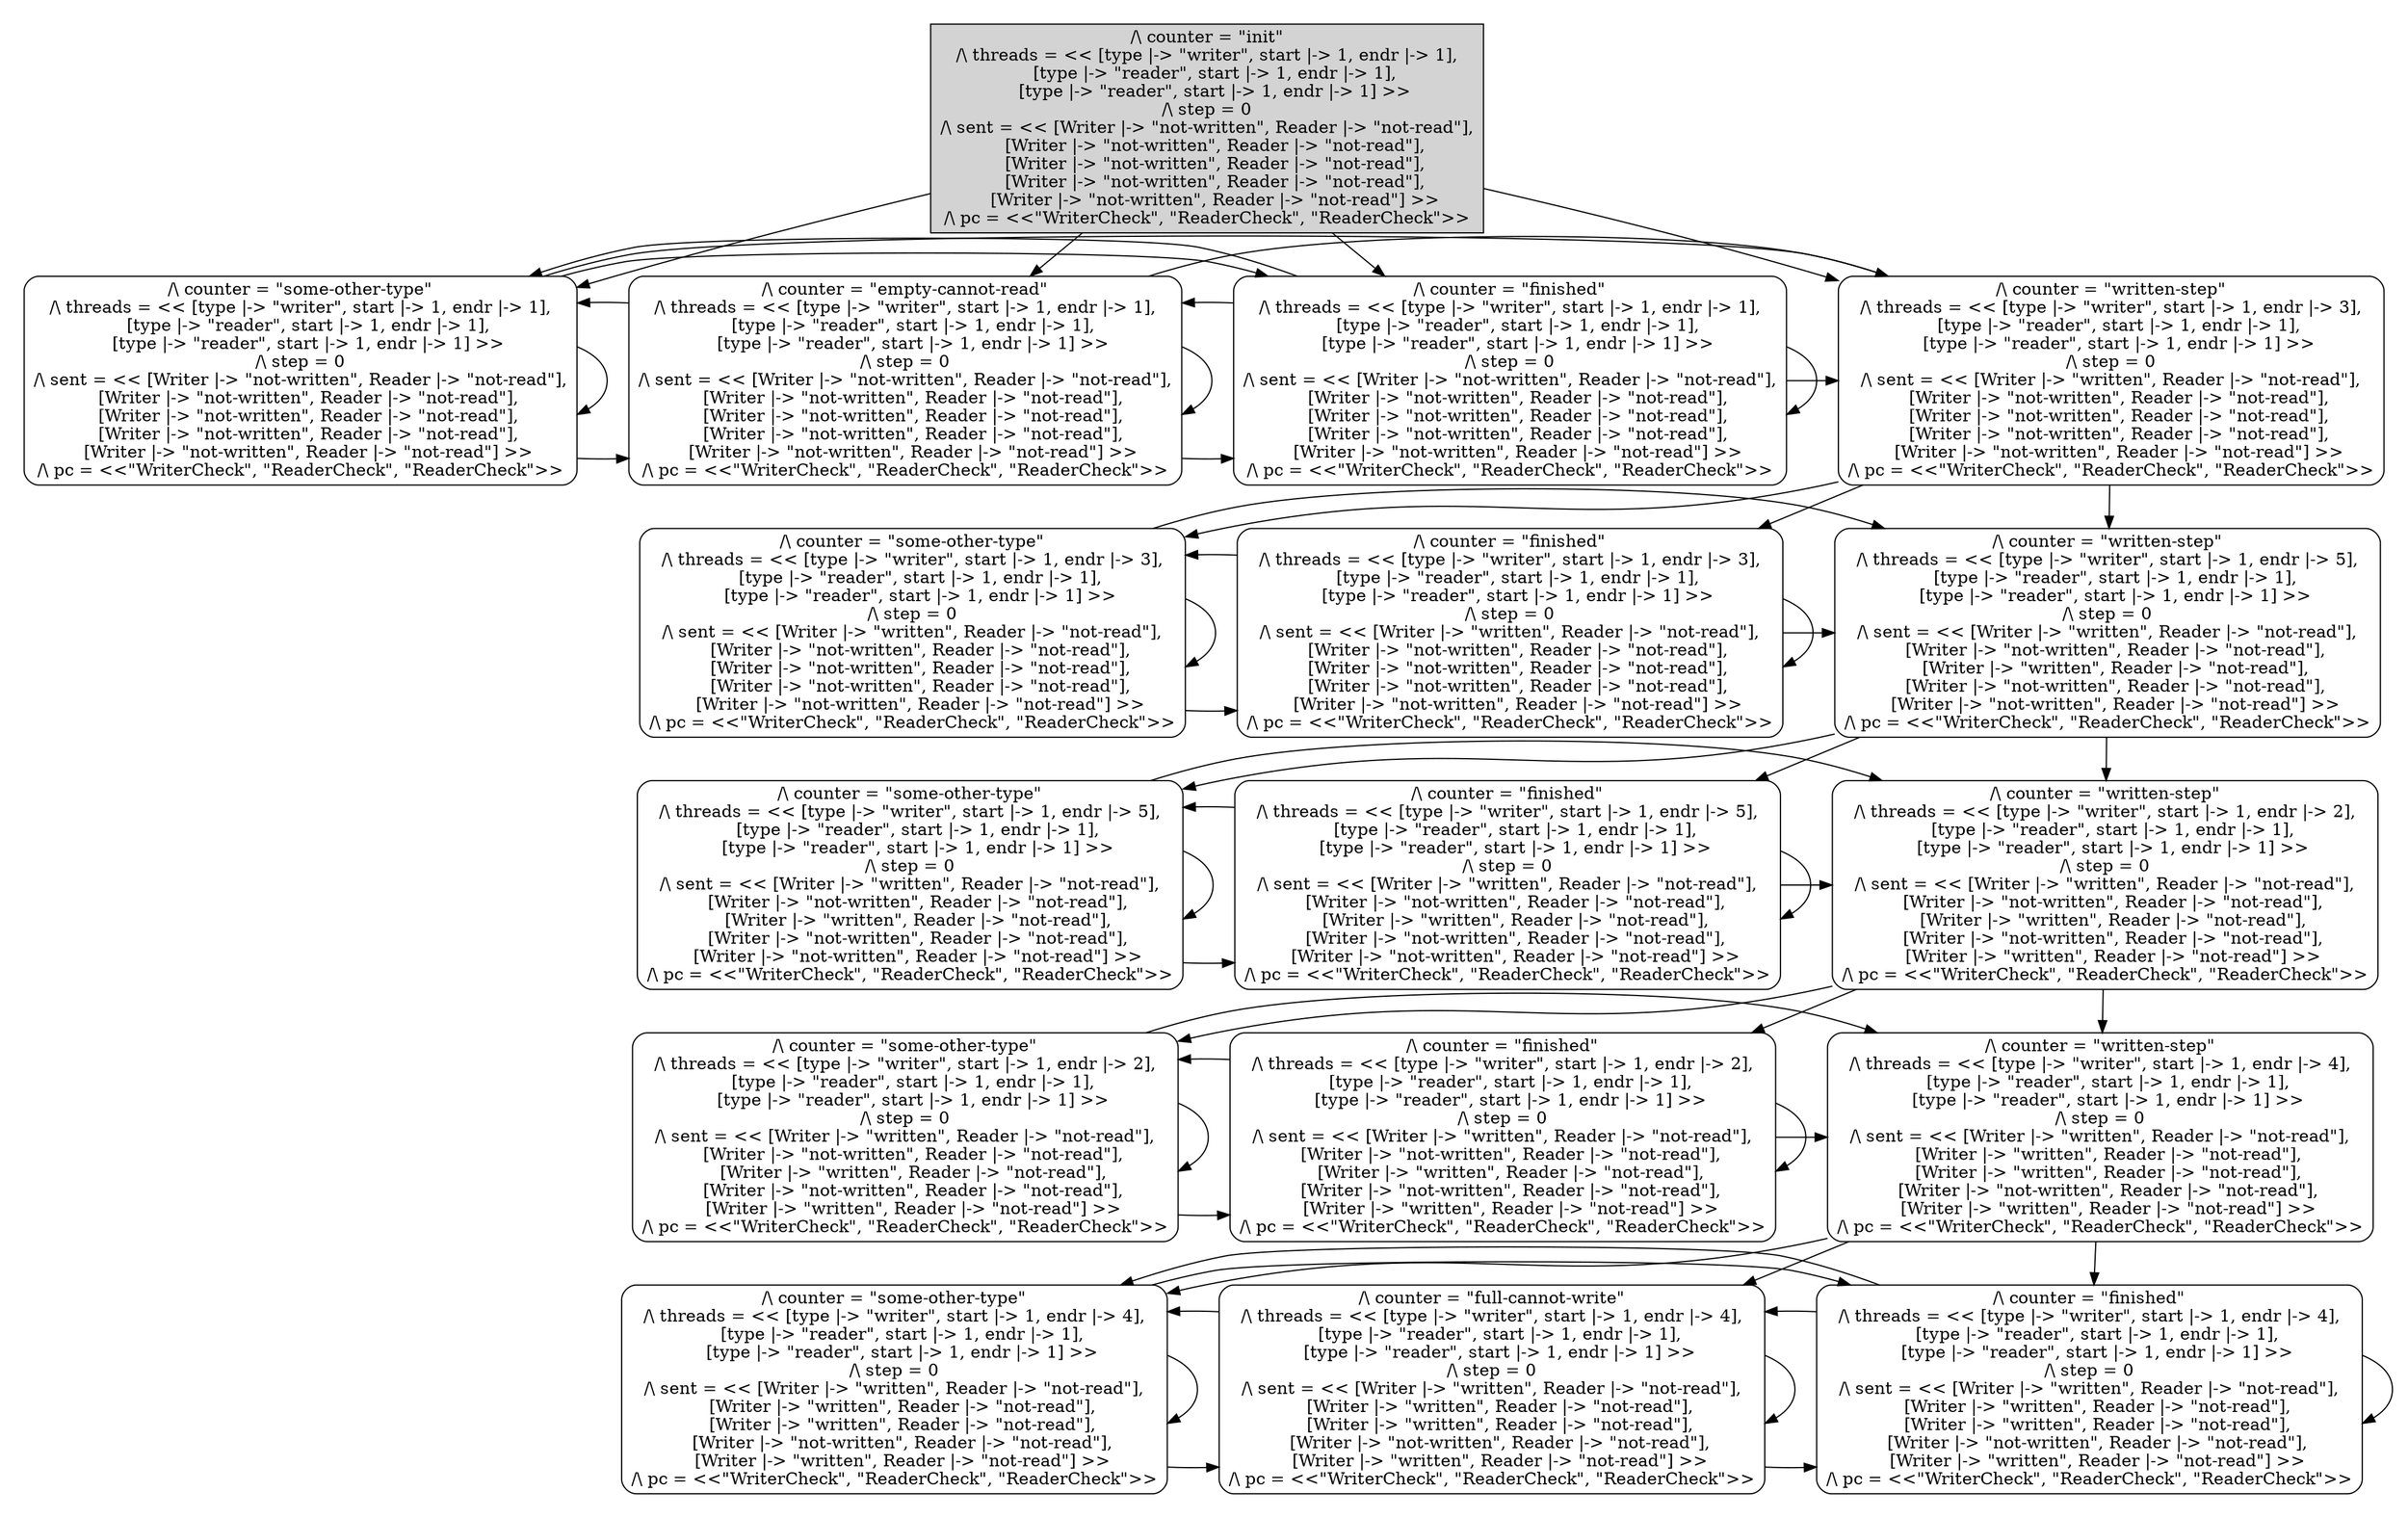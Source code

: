 strict digraph DiskGraph {
node [shape=box,style=rounded]
nodesep=0.35;
subgraph cluster_graph {
color="white";
1247903229951510142 [label="/\\ counter = \"init\"\n/\\ threads = << [type |-> \"writer\", start |-> 1, endr |-> 1],\n   [type |-> \"reader\", start |-> 1, endr |-> 1],\n   [type |-> \"reader\", start |-> 1, endr |-> 1] >>\n/\\ step = 0\n/\\ sent = << [Writer |-> \"not-written\", Reader |-> \"not-read\"],\n   [Writer |-> \"not-written\", Reader |-> \"not-read\"],\n   [Writer |-> \"not-written\", Reader |-> \"not-read\"],\n   [Writer |-> \"not-written\", Reader |-> \"not-read\"],\n   [Writer |-> \"not-written\", Reader |-> \"not-read\"] >>\n/\\ pc = <<\"WriterCheck\", \"ReaderCheck\", \"ReaderCheck\">>",style = filled]
1247903229951510142 -> -1799254454619085155 [label="",color="black",fontcolor="black"];
-1799254454619085155 [label="/\\ counter = \"some-other-type\"\n/\\ threads = << [type |-> \"writer\", start |-> 1, endr |-> 1],\n   [type |-> \"reader\", start |-> 1, endr |-> 1],\n   [type |-> \"reader\", start |-> 1, endr |-> 1] >>\n/\\ step = 0\n/\\ sent = << [Writer |-> \"not-written\", Reader |-> \"not-read\"],\n   [Writer |-> \"not-written\", Reader |-> \"not-read\"],\n   [Writer |-> \"not-written\", Reader |-> \"not-read\"],\n   [Writer |-> \"not-written\", Reader |-> \"not-read\"],\n   [Writer |-> \"not-written\", Reader |-> \"not-read\"] >>\n/\\ pc = <<\"WriterCheck\", \"ReaderCheck\", \"ReaderCheck\">>"];
1247903229951510142 -> 8218613772064513658 [label="",color="black",fontcolor="black"];
8218613772064513658 [label="/\\ counter = \"written-step\"\n/\\ threads = << [type |-> \"writer\", start |-> 1, endr |-> 3],\n   [type |-> \"reader\", start |-> 1, endr |-> 1],\n   [type |-> \"reader\", start |-> 1, endr |-> 1] >>\n/\\ step = 0\n/\\ sent = << [Writer |-> \"written\", Reader |-> \"not-read\"],\n   [Writer |-> \"not-written\", Reader |-> \"not-read\"],\n   [Writer |-> \"not-written\", Reader |-> \"not-read\"],\n   [Writer |-> \"not-written\", Reader |-> \"not-read\"],\n   [Writer |-> \"not-written\", Reader |-> \"not-read\"] >>\n/\\ pc = <<\"WriterCheck\", \"ReaderCheck\", \"ReaderCheck\">>"];
1247903229951510142 -> -3277596573156205560 [label="",color="black",fontcolor="black"];
-3277596573156205560 [label="/\\ counter = \"empty-cannot-read\"\n/\\ threads = << [type |-> \"writer\", start |-> 1, endr |-> 1],\n   [type |-> \"reader\", start |-> 1, endr |-> 1],\n   [type |-> \"reader\", start |-> 1, endr |-> 1] >>\n/\\ step = 0\n/\\ sent = << [Writer |-> \"not-written\", Reader |-> \"not-read\"],\n   [Writer |-> \"not-written\", Reader |-> \"not-read\"],\n   [Writer |-> \"not-written\", Reader |-> \"not-read\"],\n   [Writer |-> \"not-written\", Reader |-> \"not-read\"],\n   [Writer |-> \"not-written\", Reader |-> \"not-read\"] >>\n/\\ pc = <<\"WriterCheck\", \"ReaderCheck\", \"ReaderCheck\">>"];
1247903229951510142 -> -7523442236939707768 [label="",color="black",fontcolor="black"];
-7523442236939707768 [label="/\\ counter = \"finished\"\n/\\ threads = << [type |-> \"writer\", start |-> 1, endr |-> 1],\n   [type |-> \"reader\", start |-> 1, endr |-> 1],\n   [type |-> \"reader\", start |-> 1, endr |-> 1] >>\n/\\ step = 0\n/\\ sent = << [Writer |-> \"not-written\", Reader |-> \"not-read\"],\n   [Writer |-> \"not-written\", Reader |-> \"not-read\"],\n   [Writer |-> \"not-written\", Reader |-> \"not-read\"],\n   [Writer |-> \"not-written\", Reader |-> \"not-read\"],\n   [Writer |-> \"not-written\", Reader |-> \"not-read\"] >>\n/\\ pc = <<\"WriterCheck\", \"ReaderCheck\", \"ReaderCheck\">>"];
1247903229951510142 -> -3277596573156205560 [label="",color="black",fontcolor="black"];
1247903229951510142 -> -7523442236939707768 [label="",color="black",fontcolor="black"];
-1799254454619085155 -> -1799254454619085155 [label="",color="black",fontcolor="black"];
-1799254454619085155 -> 8218613772064513658 [label="",color="black",fontcolor="black"];
-1799254454619085155 -> -3277596573156205560 [label="",color="black",fontcolor="black"];
-1799254454619085155 -> -7523442236939707768 [label="",color="black",fontcolor="black"];
-1799254454619085155 -> -3277596573156205560 [label="",color="black",fontcolor="black"];
-1799254454619085155 -> -7523442236939707768 [label="",color="black",fontcolor="black"];
8218613772064513658 -> 6408789013002642177 [label="",color="black",fontcolor="black"];
6408789013002642177 [label="/\\ counter = \"some-other-type\"\n/\\ threads = << [type |-> \"writer\", start |-> 1, endr |-> 3],\n   [type |-> \"reader\", start |-> 1, endr |-> 1],\n   [type |-> \"reader\", start |-> 1, endr |-> 1] >>\n/\\ step = 0\n/\\ sent = << [Writer |-> \"written\", Reader |-> \"not-read\"],\n   [Writer |-> \"not-written\", Reader |-> \"not-read\"],\n   [Writer |-> \"not-written\", Reader |-> \"not-read\"],\n   [Writer |-> \"not-written\", Reader |-> \"not-read\"],\n   [Writer |-> \"not-written\", Reader |-> \"not-read\"] >>\n/\\ pc = <<\"WriterCheck\", \"ReaderCheck\", \"ReaderCheck\">>"];
8218613772064513658 -> -2846582575545907969 [label="",color="black",fontcolor="black"];
-2846582575545907969 [label="/\\ counter = \"written-step\"\n/\\ threads = << [type |-> \"writer\", start |-> 1, endr |-> 5],\n   [type |-> \"reader\", start |-> 1, endr |-> 1],\n   [type |-> \"reader\", start |-> 1, endr |-> 1] >>\n/\\ step = 0\n/\\ sent = << [Writer |-> \"written\", Reader |-> \"not-read\"],\n   [Writer |-> \"not-written\", Reader |-> \"not-read\"],\n   [Writer |-> \"written\", Reader |-> \"not-read\"],\n   [Writer |-> \"not-written\", Reader |-> \"not-read\"],\n   [Writer |-> \"not-written\", Reader |-> \"not-read\"] >>\n/\\ pc = <<\"WriterCheck\", \"ReaderCheck\", \"ReaderCheck\">>"];
8218613772064513658 -> 6541699578250083775 [label="",color="black",fontcolor="black"];
6541699578250083775 [label="/\\ counter = \"finished\"\n/\\ threads = << [type |-> \"writer\", start |-> 1, endr |-> 3],\n   [type |-> \"reader\", start |-> 1, endr |-> 1],\n   [type |-> \"reader\", start |-> 1, endr |-> 1] >>\n/\\ step = 0\n/\\ sent = << [Writer |-> \"written\", Reader |-> \"not-read\"],\n   [Writer |-> \"not-written\", Reader |-> \"not-read\"],\n   [Writer |-> \"not-written\", Reader |-> \"not-read\"],\n   [Writer |-> \"not-written\", Reader |-> \"not-read\"],\n   [Writer |-> \"not-written\", Reader |-> \"not-read\"] >>\n/\\ pc = <<\"WriterCheck\", \"ReaderCheck\", \"ReaderCheck\">>"];
8218613772064513658 -> 6541699578250083775 [label="",color="black",fontcolor="black"];
-3277596573156205560 -> -1799254454619085155 [label="",color="black",fontcolor="black"];
-3277596573156205560 -> 8218613772064513658 [label="",color="black",fontcolor="black"];
-3277596573156205560 -> -3277596573156205560 [label="",color="black",fontcolor="black"];
-3277596573156205560 -> -7523442236939707768 [label="",color="black",fontcolor="black"];
-3277596573156205560 -> -3277596573156205560 [label="",color="black",fontcolor="black"];
-3277596573156205560 -> -7523442236939707768 [label="",color="black",fontcolor="black"];
-7523442236939707768 -> -1799254454619085155 [label="",color="black",fontcolor="black"];
-7523442236939707768 -> 8218613772064513658 [label="",color="black",fontcolor="black"];
-7523442236939707768 -> -3277596573156205560 [label="",color="black",fontcolor="black"];
-7523442236939707768 -> -7523442236939707768 [label="",color="black",fontcolor="black"];
-7523442236939707768 -> -3277596573156205560 [label="",color="black",fontcolor="black"];
-7523442236939707768 -> -7523442236939707768 [label="",color="black",fontcolor="black"];
6408789013002642177 -> 6408789013002642177 [label="",color="black",fontcolor="black"];
6408789013002642177 -> -2846582575545907969 [label="",color="black",fontcolor="black"];
6408789013002642177 -> 6541699578250083775 [label="",color="black",fontcolor="black"];
6408789013002642177 -> 6541699578250083775 [label="",color="black",fontcolor="black"];
-2846582575545907969 -> 428792972499289411 [label="",color="black",fontcolor="black"];
428792972499289411 [label="/\\ counter = \"some-other-type\"\n/\\ threads = << [type |-> \"writer\", start |-> 1, endr |-> 5],\n   [type |-> \"reader\", start |-> 1, endr |-> 1],\n   [type |-> \"reader\", start |-> 1, endr |-> 1] >>\n/\\ step = 0\n/\\ sent = << [Writer |-> \"written\", Reader |-> \"not-read\"],\n   [Writer |-> \"not-written\", Reader |-> \"not-read\"],\n   [Writer |-> \"written\", Reader |-> \"not-read\"],\n   [Writer |-> \"not-written\", Reader |-> \"not-read\"],\n   [Writer |-> \"not-written\", Reader |-> \"not-read\"] >>\n/\\ pc = <<\"WriterCheck\", \"ReaderCheck\", \"ReaderCheck\">>"];
-2846582575545907969 -> -6976648451263522431 [label="",color="black",fontcolor="black"];
-6976648451263522431 [label="/\\ counter = \"written-step\"\n/\\ threads = << [type |-> \"writer\", start |-> 1, endr |-> 2],\n   [type |-> \"reader\", start |-> 1, endr |-> 1],\n   [type |-> \"reader\", start |-> 1, endr |-> 1] >>\n/\\ step = 0\n/\\ sent = << [Writer |-> \"written\", Reader |-> \"not-read\"],\n   [Writer |-> \"not-written\", Reader |-> \"not-read\"],\n   [Writer |-> \"written\", Reader |-> \"not-read\"],\n   [Writer |-> \"not-written\", Reader |-> \"not-read\"],\n   [Writer |-> \"written\", Reader |-> \"not-read\"] >>\n/\\ pc = <<\"WriterCheck\", \"ReaderCheck\", \"ReaderCheck\">>"];
-2846582575545907969 -> -1849163447193483744 [label="",color="black",fontcolor="black"];
-1849163447193483744 [label="/\\ counter = \"finished\"\n/\\ threads = << [type |-> \"writer\", start |-> 1, endr |-> 5],\n   [type |-> \"reader\", start |-> 1, endr |-> 1],\n   [type |-> \"reader\", start |-> 1, endr |-> 1] >>\n/\\ step = 0\n/\\ sent = << [Writer |-> \"written\", Reader |-> \"not-read\"],\n   [Writer |-> \"not-written\", Reader |-> \"not-read\"],\n   [Writer |-> \"written\", Reader |-> \"not-read\"],\n   [Writer |-> \"not-written\", Reader |-> \"not-read\"],\n   [Writer |-> \"not-written\", Reader |-> \"not-read\"] >>\n/\\ pc = <<\"WriterCheck\", \"ReaderCheck\", \"ReaderCheck\">>"];
-2846582575545907969 -> -1849163447193483744 [label="",color="black",fontcolor="black"];
6541699578250083775 -> 6408789013002642177 [label="",color="black",fontcolor="black"];
6541699578250083775 -> -2846582575545907969 [label="",color="black",fontcolor="black"];
6541699578250083775 -> 6541699578250083775 [label="",color="black",fontcolor="black"];
6541699578250083775 -> 6541699578250083775 [label="",color="black",fontcolor="black"];
428792972499289411 -> 428792972499289411 [label="",color="black",fontcolor="black"];
428792972499289411 -> -6976648451263522431 [label="",color="black",fontcolor="black"];
428792972499289411 -> -1849163447193483744 [label="",color="black",fontcolor="black"];
428792972499289411 -> -1849163447193483744 [label="",color="black",fontcolor="black"];
-6976648451263522431 -> 3120423466660608223 [label="",color="black",fontcolor="black"];
3120423466660608223 [label="/\\ counter = \"some-other-type\"\n/\\ threads = << [type |-> \"writer\", start |-> 1, endr |-> 2],\n   [type |-> \"reader\", start |-> 1, endr |-> 1],\n   [type |-> \"reader\", start |-> 1, endr |-> 1] >>\n/\\ step = 0\n/\\ sent = << [Writer |-> \"written\", Reader |-> \"not-read\"],\n   [Writer |-> \"not-written\", Reader |-> \"not-read\"],\n   [Writer |-> \"written\", Reader |-> \"not-read\"],\n   [Writer |-> \"not-written\", Reader |-> \"not-read\"],\n   [Writer |-> \"written\", Reader |-> \"not-read\"] >>\n/\\ pc = <<\"WriterCheck\", \"ReaderCheck\", \"ReaderCheck\">>"];
-6976648451263522431 -> -7404477195974606128 [label="",color="black",fontcolor="black"];
-7404477195974606128 [label="/\\ counter = \"written-step\"\n/\\ threads = << [type |-> \"writer\", start |-> 1, endr |-> 4],\n   [type |-> \"reader\", start |-> 1, endr |-> 1],\n   [type |-> \"reader\", start |-> 1, endr |-> 1] >>\n/\\ step = 0\n/\\ sent = << [Writer |-> \"written\", Reader |-> \"not-read\"],\n   [Writer |-> \"written\", Reader |-> \"not-read\"],\n   [Writer |-> \"written\", Reader |-> \"not-read\"],\n   [Writer |-> \"not-written\", Reader |-> \"not-read\"],\n   [Writer |-> \"written\", Reader |-> \"not-read\"] >>\n/\\ pc = <<\"WriterCheck\", \"ReaderCheck\", \"ReaderCheck\">>"];
-6976648451263522431 -> -2757476189360138646 [label="",color="black",fontcolor="black"];
-2757476189360138646 [label="/\\ counter = \"finished\"\n/\\ threads = << [type |-> \"writer\", start |-> 1, endr |-> 2],\n   [type |-> \"reader\", start |-> 1, endr |-> 1],\n   [type |-> \"reader\", start |-> 1, endr |-> 1] >>\n/\\ step = 0\n/\\ sent = << [Writer |-> \"written\", Reader |-> \"not-read\"],\n   [Writer |-> \"not-written\", Reader |-> \"not-read\"],\n   [Writer |-> \"written\", Reader |-> \"not-read\"],\n   [Writer |-> \"not-written\", Reader |-> \"not-read\"],\n   [Writer |-> \"written\", Reader |-> \"not-read\"] >>\n/\\ pc = <<\"WriterCheck\", \"ReaderCheck\", \"ReaderCheck\">>"];
-6976648451263522431 -> -2757476189360138646 [label="",color="black",fontcolor="black"];
-1849163447193483744 -> 428792972499289411 [label="",color="black",fontcolor="black"];
-1849163447193483744 -> -6976648451263522431 [label="",color="black",fontcolor="black"];
-1849163447193483744 -> -1849163447193483744 [label="",color="black",fontcolor="black"];
-1849163447193483744 -> -1849163447193483744 [label="",color="black",fontcolor="black"];
3120423466660608223 -> 3120423466660608223 [label="",color="black",fontcolor="black"];
3120423466660608223 -> -7404477195974606128 [label="",color="black",fontcolor="black"];
3120423466660608223 -> -2757476189360138646 [label="",color="black",fontcolor="black"];
3120423466660608223 -> -2757476189360138646 [label="",color="black",fontcolor="black"];
-7404477195974606128 -> -5320979139822028801 [label="",color="black",fontcolor="black"];
-5320979139822028801 [label="/\\ counter = \"some-other-type\"\n/\\ threads = << [type |-> \"writer\", start |-> 1, endr |-> 4],\n   [type |-> \"reader\", start |-> 1, endr |-> 1],\n   [type |-> \"reader\", start |-> 1, endr |-> 1] >>\n/\\ step = 0\n/\\ sent = << [Writer |-> \"written\", Reader |-> \"not-read\"],\n   [Writer |-> \"written\", Reader |-> \"not-read\"],\n   [Writer |-> \"written\", Reader |-> \"not-read\"],\n   [Writer |-> \"not-written\", Reader |-> \"not-read\"],\n   [Writer |-> \"written\", Reader |-> \"not-read\"] >>\n/\\ pc = <<\"WriterCheck\", \"ReaderCheck\", \"ReaderCheck\">>"];
-7404477195974606128 -> 5374232524882707631 [label="",color="black",fontcolor="black"];
5374232524882707631 [label="/\\ counter = \"full-cannot-write\"\n/\\ threads = << [type |-> \"writer\", start |-> 1, endr |-> 4],\n   [type |-> \"reader\", start |-> 1, endr |-> 1],\n   [type |-> \"reader\", start |-> 1, endr |-> 1] >>\n/\\ step = 0\n/\\ sent = << [Writer |-> \"written\", Reader |-> \"not-read\"],\n   [Writer |-> \"written\", Reader |-> \"not-read\"],\n   [Writer |-> \"written\", Reader |-> \"not-read\"],\n   [Writer |-> \"not-written\", Reader |-> \"not-read\"],\n   [Writer |-> \"written\", Reader |-> \"not-read\"] >>\n/\\ pc = <<\"WriterCheck\", \"ReaderCheck\", \"ReaderCheck\">>"];
-7404477195974606128 -> 1266711894952406648 [label="",color="black",fontcolor="black"];
1266711894952406648 [label="/\\ counter = \"finished\"\n/\\ threads = << [type |-> \"writer\", start |-> 1, endr |-> 4],\n   [type |-> \"reader\", start |-> 1, endr |-> 1],\n   [type |-> \"reader\", start |-> 1, endr |-> 1] >>\n/\\ step = 0\n/\\ sent = << [Writer |-> \"written\", Reader |-> \"not-read\"],\n   [Writer |-> \"written\", Reader |-> \"not-read\"],\n   [Writer |-> \"written\", Reader |-> \"not-read\"],\n   [Writer |-> \"not-written\", Reader |-> \"not-read\"],\n   [Writer |-> \"written\", Reader |-> \"not-read\"] >>\n/\\ pc = <<\"WriterCheck\", \"ReaderCheck\", \"ReaderCheck\">>"];
-7404477195974606128 -> 1266711894952406648 [label="",color="black",fontcolor="black"];
-2757476189360138646 -> 3120423466660608223 [label="",color="black",fontcolor="black"];
-2757476189360138646 -> -7404477195974606128 [label="",color="black",fontcolor="black"];
-2757476189360138646 -> -2757476189360138646 [label="",color="black",fontcolor="black"];
-2757476189360138646 -> -2757476189360138646 [label="",color="black",fontcolor="black"];
-5320979139822028801 -> -5320979139822028801 [label="",color="black",fontcolor="black"];
-5320979139822028801 -> 5374232524882707631 [label="",color="black",fontcolor="black"];
-5320979139822028801 -> 1266711894952406648 [label="",color="black",fontcolor="black"];
-5320979139822028801 -> 1266711894952406648 [label="",color="black",fontcolor="black"];
5374232524882707631 -> -5320979139822028801 [label="",color="black",fontcolor="black"];
5374232524882707631 -> 5374232524882707631 [label="",color="black",fontcolor="black"];
5374232524882707631 -> 1266711894952406648 [label="",color="black",fontcolor="black"];
5374232524882707631 -> 1266711894952406648 [label="",color="black",fontcolor="black"];
1266711894952406648 -> -5320979139822028801 [label="",color="black",fontcolor="black"];
1266711894952406648 -> 5374232524882707631 [label="",color="black",fontcolor="black"];
1266711894952406648 -> 1266711894952406648 [label="",color="black",fontcolor="black"];
1266711894952406648 -> 1266711894952406648 [label="",color="black",fontcolor="black"];
{rank = same; 1247903229951510142;}
{rank = same; -1799254454619085155;8218613772064513658;-7523442236939707768;-3277596573156205560;}
{rank = same; 6408789013002642177;6541699578250083775;-2846582575545907969;}
{rank = same; -6976648451263522431;-1849163447193483744;428792972499289411;}
{rank = same; -7404477195974606128;-2757476189360138646;3120423466660608223;}
{rank = same; 5374232524882707631;-5320979139822028801;1266711894952406648;}
}
}